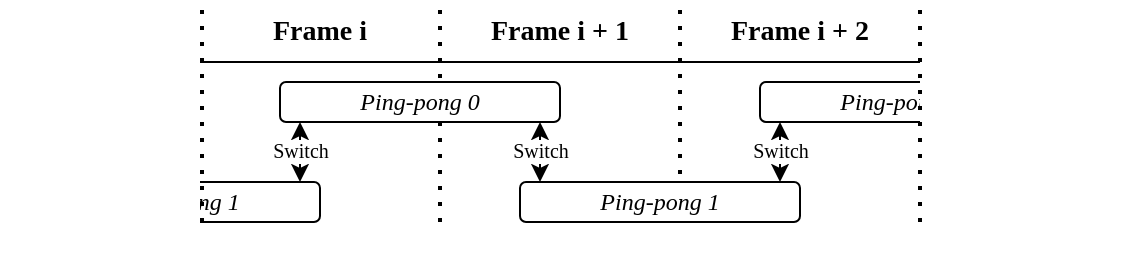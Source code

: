 <mxfile version="23.1.2" type="github">
  <diagram name="第 1 页" id="IFD2oY4gpwefcaNgG6oZ">
    <mxGraphModel dx="954" dy="600" grid="1" gridSize="10" guides="1" tooltips="1" connect="1" arrows="1" fold="1" page="1" pageScale="1" pageWidth="1169" pageHeight="827" math="0" shadow="0">
      <root>
        <mxCell id="0" />
        <mxCell id="1" parent="0" />
        <mxCell id="5PXPwkXPOPTIs940TesT-20" value="Ping-pong 0" style="rounded=1;whiteSpace=wrap;html=1;fontFamily=Times New Roman;fontStyle=2" vertex="1" parent="1">
          <mxGeometry x="480" y="210" width="140" height="20" as="geometry" />
        </mxCell>
        <mxCell id="5PXPwkXPOPTIs940TesT-19" value="Ping-pong 1" style="rounded=1;whiteSpace=wrap;html=1;fontFamily=Times New Roman;fontStyle=2" vertex="1" parent="1">
          <mxGeometry x="120" y="260" width="140" height="20" as="geometry" />
        </mxCell>
        <mxCell id="5PXPwkXPOPTIs940TesT-1" value="" style="endArrow=none;html=1;rounded=0;" edge="1" parent="1">
          <mxGeometry width="50" height="50" relative="1" as="geometry">
            <mxPoint x="200" y="200" as="sourcePoint" />
            <mxPoint x="560" y="200" as="targetPoint" />
          </mxGeometry>
        </mxCell>
        <mxCell id="5PXPwkXPOPTIs940TesT-3" value="" style="endArrow=none;dashed=1;html=1;dashPattern=1 3;strokeWidth=2;rounded=0;" edge="1" parent="1">
          <mxGeometry width="50" height="50" relative="1" as="geometry">
            <mxPoint x="320" y="280" as="sourcePoint" />
            <mxPoint x="320" y="170" as="targetPoint" />
          </mxGeometry>
        </mxCell>
        <mxCell id="5PXPwkXPOPTIs940TesT-4" value="" style="endArrow=none;dashed=1;html=1;dashPattern=1 3;strokeWidth=2;rounded=0;" edge="1" parent="1">
          <mxGeometry width="50" height="50" relative="1" as="geometry">
            <mxPoint x="440" y="280" as="sourcePoint" />
            <mxPoint x="440" y="170" as="targetPoint" />
          </mxGeometry>
        </mxCell>
        <mxCell id="5PXPwkXPOPTIs940TesT-6" value="Frame i" style="text;html=1;strokeColor=none;fillColor=none;align=center;verticalAlign=middle;whiteSpace=wrap;rounded=0;fontFamily=Times New Roman;fontStyle=1;fontSize=14;spacing=2;" vertex="1" parent="1">
          <mxGeometry x="200" y="170" width="120" height="30" as="geometry" />
        </mxCell>
        <mxCell id="5PXPwkXPOPTIs940TesT-7" value="Frame i + 1" style="text;html=1;strokeColor=none;fillColor=none;align=center;verticalAlign=middle;whiteSpace=wrap;rounded=0;fontFamily=Times New Roman;fontStyle=1;fontSize=14;" vertex="1" parent="1">
          <mxGeometry x="320" y="170" width="120" height="30" as="geometry" />
        </mxCell>
        <mxCell id="5PXPwkXPOPTIs940TesT-8" value="Frame i + 2" style="text;html=1;strokeColor=none;fillColor=none;align=center;verticalAlign=middle;whiteSpace=wrap;rounded=0;fontFamily=Times New Roman;fontStyle=1;fontSize=14;" vertex="1" parent="1">
          <mxGeometry x="440" y="170" width="120" height="30" as="geometry" />
        </mxCell>
        <mxCell id="5PXPwkXPOPTIs940TesT-9" value="Ping-pong 0" style="rounded=1;whiteSpace=wrap;html=1;fontFamily=Times New Roman;fontStyle=2" vertex="1" parent="1">
          <mxGeometry x="240" y="210" width="140" height="20" as="geometry" />
        </mxCell>
        <mxCell id="5PXPwkXPOPTIs940TesT-10" value="Ping-pong 1" style="rounded=1;whiteSpace=wrap;html=1;fontFamily=Times New Roman;fontStyle=2" vertex="1" parent="1">
          <mxGeometry x="360" y="260" width="140" height="20" as="geometry" />
        </mxCell>
        <mxCell id="5PXPwkXPOPTIs940TesT-16" value="" style="endArrow=classic;startArrow=classic;html=1;rounded=0;entryX=0.929;entryY=1;entryDx=0;entryDy=0;entryPerimeter=0;" edge="1" parent="1">
          <mxGeometry width="50" height="50" relative="1" as="geometry">
            <mxPoint x="370" y="260" as="sourcePoint" />
            <mxPoint x="370.0" y="230" as="targetPoint" />
          </mxGeometry>
        </mxCell>
        <mxCell id="5PXPwkXPOPTIs940TesT-17" value="Switch" style="edgeLabel;html=1;align=center;verticalAlign=middle;resizable=0;points=[];fontSize=10;fontFamily=Times New Roman;" vertex="1" connectable="0" parent="5PXPwkXPOPTIs940TesT-16">
          <mxGeometry x="0.071" relative="1" as="geometry">
            <mxPoint as="offset" />
          </mxGeometry>
        </mxCell>
        <mxCell id="5PXPwkXPOPTIs940TesT-22" value="" style="rounded=0;whiteSpace=wrap;html=1;strokeColor=none;" vertex="1" parent="1">
          <mxGeometry x="560" y="200" width="100" height="60" as="geometry" />
        </mxCell>
        <mxCell id="5PXPwkXPOPTIs940TesT-21" value="" style="rounded=0;whiteSpace=wrap;html=1;strokeColor=none;" vertex="1" parent="1">
          <mxGeometry x="100" y="240" width="100" height="60" as="geometry" />
        </mxCell>
        <mxCell id="5PXPwkXPOPTIs940TesT-2" value="" style="endArrow=none;dashed=1;html=1;dashPattern=1 3;strokeWidth=2;rounded=0;" edge="1" parent="1">
          <mxGeometry width="50" height="50" relative="1" as="geometry">
            <mxPoint x="201" y="280" as="sourcePoint" />
            <mxPoint x="201" y="170" as="targetPoint" />
          </mxGeometry>
        </mxCell>
        <mxCell id="5PXPwkXPOPTIs940TesT-5" value="" style="endArrow=none;dashed=1;html=1;dashPattern=1 3;strokeWidth=2;rounded=0;" edge="1" parent="1">
          <mxGeometry width="50" height="50" relative="1" as="geometry">
            <mxPoint x="560" y="280" as="sourcePoint" />
            <mxPoint x="560" y="170" as="targetPoint" />
          </mxGeometry>
        </mxCell>
        <mxCell id="5PXPwkXPOPTIs940TesT-23" value="" style="endArrow=classic;startArrow=classic;html=1;rounded=0;entryX=0.929;entryY=1;entryDx=0;entryDy=0;entryPerimeter=0;" edge="1" parent="1">
          <mxGeometry width="50" height="50" relative="1" as="geometry">
            <mxPoint x="490" y="260" as="sourcePoint" />
            <mxPoint x="490.0" y="230" as="targetPoint" />
          </mxGeometry>
        </mxCell>
        <mxCell id="5PXPwkXPOPTIs940TesT-24" value="Switch" style="edgeLabel;html=1;align=center;verticalAlign=middle;resizable=0;points=[];fontSize=10;fontFamily=Times New Roman;" vertex="1" connectable="0" parent="5PXPwkXPOPTIs940TesT-23">
          <mxGeometry x="0.071" relative="1" as="geometry">
            <mxPoint as="offset" />
          </mxGeometry>
        </mxCell>
        <mxCell id="5PXPwkXPOPTIs940TesT-25" value="" style="endArrow=classic;startArrow=classic;html=1;rounded=0;entryX=0.929;entryY=1;entryDx=0;entryDy=0;entryPerimeter=0;" edge="1" parent="1">
          <mxGeometry width="50" height="50" relative="1" as="geometry">
            <mxPoint x="250" y="260" as="sourcePoint" />
            <mxPoint x="250.0" y="230" as="targetPoint" />
          </mxGeometry>
        </mxCell>
        <mxCell id="5PXPwkXPOPTIs940TesT-26" value="Switch" style="edgeLabel;html=1;align=center;verticalAlign=middle;resizable=0;points=[];fontSize=10;fontFamily=Times New Roman;" vertex="1" connectable="0" parent="5PXPwkXPOPTIs940TesT-25">
          <mxGeometry x="0.071" relative="1" as="geometry">
            <mxPoint as="offset" />
          </mxGeometry>
        </mxCell>
      </root>
    </mxGraphModel>
  </diagram>
</mxfile>
